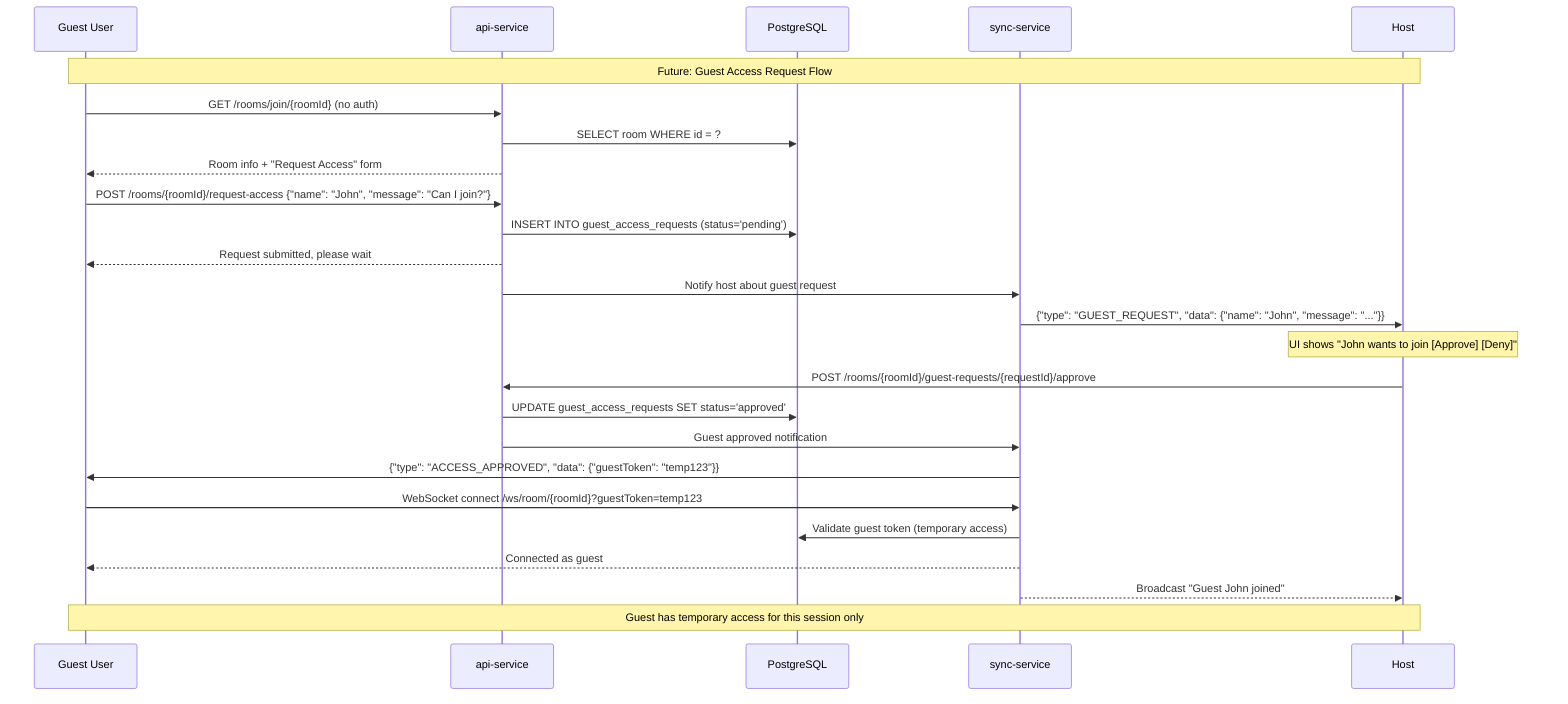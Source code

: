 sequenceDiagram
    participant Guest as Guest User
    participant API as api-service
    participant DB as PostgreSQL
    participant Sync as sync-service
    participant Host as Host

    Note over Guest, Host: Future: Guest Access Request Flow
    
    %% Guest discovers room
    Guest->>API: GET /rooms/join/{roomId} (no auth)
    API->>DB: SELECT room WHERE id = ?
    API-->>Guest: Room info + "Request Access" form
    
    %% Guest requests access
    Guest->>API: POST /rooms/{roomId}/request-access {"name": "John", "message": "Can I join?"}
    API->>DB: INSERT INTO guest_access_requests (status='pending')
    API-->>Guest: Request submitted, please wait
    
    %% Real-time notification to host
    API->>Sync: Notify host about guest request
    Sync->>Host: {"type": "GUEST_REQUEST", "data": {"name": "John", "message": "..."}}
    
    %% Host reviews request
    Note over Host: UI shows "John wants to join [Approve] [Deny]"
    Host->>API: POST /rooms/{roomId}/guest-requests/{requestId}/approve
    API->>DB: UPDATE guest_access_requests SET status='approved'
    
    %% Notify guest of approval
    API->>Sync: Guest approved notification
    Sync->>Guest: {"type": "ACCESS_APPROVED", "data": {"guestToken": "temp123"}}
    
    %% Guest joins room
    Guest->>Sync: WebSocket connect /ws/room/{roomId}?guestToken=temp123
    Sync->>DB: Validate guest token (temporary access)
    Sync-->>Guest: Connected as guest
    Sync-->>Host: Broadcast "Guest John joined"
    
    Note over Guest, Host: Guest has temporary access for this session only